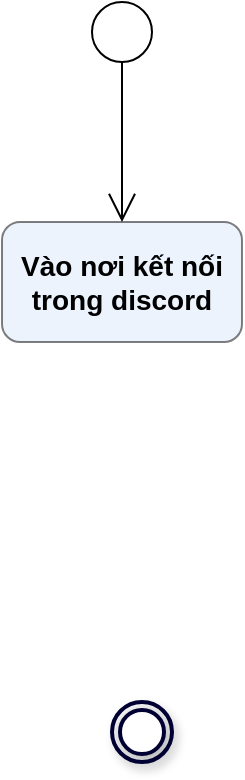 <mxfile version="25.0.1">
  <diagram name="Page-1" id="gwBqWdRqH4DsrLFx4_Vp">
    <mxGraphModel dx="1235" dy="614" grid="1" gridSize="10" guides="1" tooltips="1" connect="1" arrows="1" fold="1" page="1" pageScale="1" pageWidth="850" pageHeight="1100" math="0" shadow="0">
      <root>
        <mxCell id="0" />
        <mxCell id="1" parent="0" />
        <mxCell id="R7Mci7BWQUSW6Ng55u31-2" value="" style="ellipse;html=1;shape=endState;fillColor=#FFFFFF;strokeColor=#000033;strokeWidth=2;shadow=1;" vertex="1" parent="1">
          <mxGeometry x="400" y="400" width="30" height="30" as="geometry" />
        </mxCell>
        <mxCell id="R7Mci7BWQUSW6Ng55u31-5" value="" style="ellipse;whiteSpace=wrap;html=1;aspect=fixed;" vertex="1" parent="1">
          <mxGeometry x="390" y="50" width="30" height="30" as="geometry" />
        </mxCell>
        <mxCell id="R7Mci7BWQUSW6Ng55u31-7" value="" style="endArrow=open;endFill=1;endSize=12;html=1;rounded=0;exitX=0.5;exitY=1;exitDx=0;exitDy=0;entryX=0.5;entryY=0;entryDx=0;entryDy=0;" edge="1" parent="1" source="R7Mci7BWQUSW6Ng55u31-5" target="R7Mci7BWQUSW6Ng55u31-9">
          <mxGeometry width="160" relative="1" as="geometry">
            <mxPoint x="260" y="370" as="sourcePoint" />
            <mxPoint x="405" y="160" as="targetPoint" />
          </mxGeometry>
        </mxCell>
        <mxCell id="R7Mci7BWQUSW6Ng55u31-9" value="Vào nơi kết nối trong discord" style="rounded=1;whiteSpace=wrap;html=1;fontStyle=1;fontSize=14;fillColor=#dae8fc;strokeColor=#000000;opacity=50;strokeWidth=1;perimeterSpacing=0;" vertex="1" parent="1">
          <mxGeometry x="345" y="160" width="120" height="60" as="geometry" />
        </mxCell>
      </root>
    </mxGraphModel>
  </diagram>
</mxfile>
